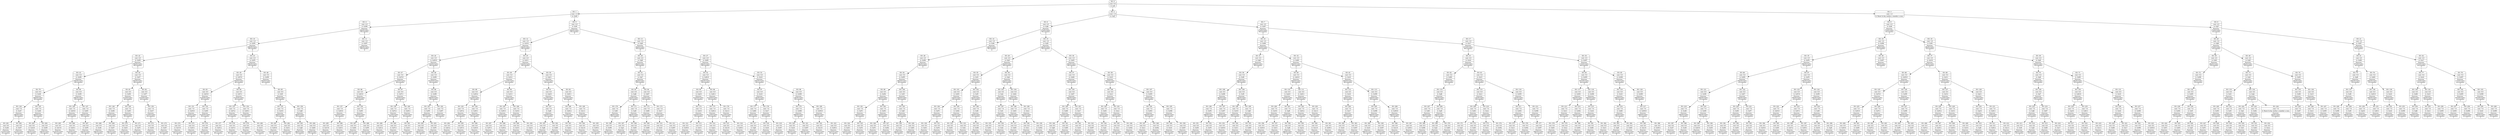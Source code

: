 digraph g {
node [shape = Mrecord];
nodo0[label="{EO: 0|cost: 0.0|A: null}"]
nodo1[label="{EO: 1|cost: 1.0|A: GoI8}"]
nodo4[label="{EO: 4|cost: 2.0|A: GoH8|Posicion:\nI8
Infectados:\n0
Escapados:\n2}"]
nodo10[label="{EO: 10|cost: 3.0|A: GoF8|Posicion:\nH8
Infectados:\n0
Escapados:\n2}"]
nodo22[label="{EO: 22|cost: 4.0|A: GoE8|Posicion:\nF8
Infectados:\n0
Escapados:\n2}"]
nodo43[label="{EO: 43|cost: 5.0|A: GoD8|Posicion:\nE8
Infectados:\n0
Escapados:\n2}"]
nodo79[label="{EO: 79|cost: 6.0|A: GoA8|Posicion:\nD8
Infectados:\n0
Escapados:\n2}"]
nodo144[label="{EO: 144|cost: 7.0|A: GoA7|Posicion:\nA8
Infectados:\n0
Escapados:\n2}"]
nodo261[label="{EO: 261|cost: 8.0|A: GoA6|Posicion:\nA7
Infectados:\n0
Escapados:\n2}"]

nodo144 -> nodo261;
nodo262[label="{EO: 262|cost: 8.0|A: GoD7|Posicion:\nA7
Infectados:\n0
Escapados:\n2}"]

nodo144 -> nodo262;

nodo79 -> nodo144;
nodo145[label="{EO: 145|cost: 7.0|A: GoA9|Posicion:\nA8
Infectados:\n0
Escapados:\n2}"]
nodo263[label="{EO: 263|cost: 8.0|A: GoA10|Posicion:\nA9
Infectados:\n0
Escapados:\n2}"]

nodo145 -> nodo263;
nodo264[label="{EO: 264|cost: 8.0|A: GoD9|Posicion:\nA9
Infectados:\n0
Escapados:\n2}"]

nodo145 -> nodo264;

nodo79 -> nodo145;

nodo43 -> nodo79;
nodo80[label="{EO: 80|cost: 6.0|A: GoD9|Posicion:\nD8
Infectados:\n0
Escapados:\n2}"]
nodo146[label="{EO: 146|cost: 7.0|A: GoD10|Posicion:\nD9
Infectados:\n0
Escapados:\n2}"]
nodo265[label="{EO: 265|cost: 8.0|A: GoC10|Posicion:\nD10
Infectados:\n0
Escapados:\n2}"]

nodo146 -> nodo265;
nodo266[label="{EO: 266|cost: 8.0|A: GoD11|Posicion:\nD10
Infectados:\n0
Escapados:\n2}"]

nodo146 -> nodo266;

nodo80 -> nodo146;
nodo147[label="{EO: 147|cost: 7.0|A: GoE9|Posicion:\nD9
Infectados:\n0
Escapados:\n2}"]
nodo267[label="{EO: 267|cost: 8.0|A: GoF9|Posicion:\nE9
Infectados:\n0
Escapados:\n2}"]

nodo147 -> nodo267;

nodo80 -> nodo147;

nodo43 -> nodo80;

nodo22 -> nodo43;
nodo44[label="{EO: 44|cost: 5.0|A: GoE7|Posicion:\nE8
Infectados:\n0
Escapados:\n2}"]
nodo81[label="{EO: 81|cost: 6.0|A: GoE6|Posicion:\nE7
Infectados:\n0
Escapados:\n2}"]
nodo148[label="{EO: 148|cost: 7.0|A: GoD6|Posicion:\nE6
Infectados:\n0
Escapados:\n2}"]
nodo268[label="{EO: 268|cost: 8.0|A: GoA6|Posicion:\nD6
Infectados:\n0
Escapados:\n2}"]

nodo148 -> nodo268;
nodo269[label="{EO: 269|cost: 8.0|A: GoD7|Posicion:\nD6
Infectados:\n0
Escapados:\n2}"]

nodo148 -> nodo269;

nodo81 -> nodo148;
nodo149[label="{EO: 149|cost: 7.0|A: GoE5|Posicion:\nE6
Infectados:\n0
Escapados:\n2}"]
nodo270[label="{EO: 270|cost: 8.0|A: GoE3|Posicion:\nE5
Infectados:\n0
Escapados:\n2}"]

nodo149 -> nodo270;
nodo271[label="{EO: 271|cost: 8.0|A: GoF5|Posicion:\nE5
Infectados:\n0
Escapados:\n2}"]

nodo149 -> nodo271;

nodo81 -> nodo149;

nodo44 -> nodo81;
nodo82[label="{EO: 82|cost: 6.0|A: GoF7|Posicion:\nE7
Infectados:\n0
Escapados:\n2}"]
nodo150[label="{EO: 150|cost: 7.0|A: GoG7|Posicion:\nF7
Infectados:\n0
Escapados:\n2}"]
nodo272[label="{EO: 272|cost: 8.0|A: GoG6|Posicion:\nG7
Infectados:\n0
Escapados:\n2}"]

nodo150 -> nodo272;
nodo273[label="{EO: 273|cost: 8.0|A: GoH7|Posicion:\nG7
Infectados:\n0
Escapados:\n2}"]

nodo150 -> nodo273;

nodo82 -> nodo150;

nodo44 -> nodo82;

nodo22 -> nodo44;

nodo10 -> nodo22;
nodo23[label="{EO: 23|cost: 4.0|A: GoF9|Posicion:\nF8
Infectados:\n0
Escapados:\n2}"]
nodo45[label="{EO: 45|cost: 5.0|A: GoF10|Posicion:\nF9
Infectados:\n0
Escapados:\n2}"]
nodo83[label="{EO: 83|cost: 6.0|A: GoE10|Posicion:\nF10
Infectados:\n0
Escapados:\n2}"]
nodo151[label="{EO: 151|cost: 7.0|A: GoD10|Posicion:\nE10
Infectados:\n0
Escapados:\n2}"]
nodo274[label="{EO: 274|cost: 8.0|A: GoC10|Posicion:\nD10
Infectados:\n0
Escapados:\n2}"]

nodo151 -> nodo274;
nodo275[label="{EO: 275|cost: 8.0|A: GoD11|Posicion:\nD10
Infectados:\n0
Escapados:\n2}"]

nodo151 -> nodo275;

nodo83 -> nodo151;
nodo152[label="{EO: 152|cost: 7.0|A: GoE9|Posicion:\nE10
Infectados:\n0
Escapados:\n2}"]
nodo276[label="{EO: 276|cost: 8.0|A: GoE8|Posicion:\nE9
Infectados:\n0
Escapados:\n2}"]

nodo152 -> nodo276;

nodo83 -> nodo152;

nodo45 -> nodo83;
nodo84[label="{EO: 84|cost: 6.0|A: GoF11|Posicion:\nF10
Infectados:\n0
Escapados:\n2}"]
nodo153[label="{EO: 153|cost: 7.0|A: GoF12|Posicion:\nF11
Infectados:\n0
Escapados:\n2}"]
nodo277[label="{EO: 277|cost: 8.0|A: GoE12|Posicion:\nF12
Infectados:\n0
Escapados:\n2}"]

nodo153 -> nodo277;
nodo278[label="{EO: 278|cost: 8.0|A: GoF13|Posicion:\nF12
Infectados:\n0
Escapados:\n2}"]

nodo153 -> nodo278;

nodo84 -> nodo153;
nodo154[label="{EO: 154|cost: 7.0|A: GoH11|Posicion:\nF11
Infectados:\n0
Escapados:\n2}"]
nodo279[label="{EO: 279|cost: 8.0|A: GoH10|Posicion:\nH11
Infectados:\n0
Escapados:\n2}"]

nodo154 -> nodo279;
nodo280[label="{EO: 280|cost: 8.0|A: GoI11|Posicion:\nH11
Infectados:\n0
Escapados:\n2}"]

nodo154 -> nodo280;

nodo84 -> nodo154;

nodo45 -> nodo84;

nodo23 -> nodo45;
nodo46[label="{EO: 46|cost: 5.0|A: GoH9|Posicion:\nF9
Infectados:\n0
Escapados:\n2}"]
nodo85[label="{EO: 85|cost: 6.0|A: GoI9|Posicion:\nH9
Infectados:\n0
Escapados:\n2}"]
nodo155[label="{EO: 155|cost: 7.0|A: GoI10|Posicion:\nI9
Infectados:\n0
Escapados:\n2}"]
nodo281[label="{EO: 281|cost: 8.0|A: GoH10|Posicion:\nI10
Infectados:\n0
Escapados:\n2}"]

nodo155 -> nodo281;
nodo282[label="{EO: 282|cost: 8.0|A: GoI11|Posicion:\nI10
Infectados:\n0
Escapados:\n2}"]

nodo155 -> nodo282;

nodo85 -> nodo155;
nodo156[label="{EO: 156|cost: 7.0|A: GoJ9|Posicion:\nI9
Infectados:\n0
Escapados:\n2}"]
nodo283[label="{EO: 283|cost: 8.0|A: GoJ8|Posicion:\nJ9
Infectados:\n0
Escapados:\n2}"]

nodo156 -> nodo283;
nodo284[label="{EO: 284|cost: 8.0|A: GoK9|Posicion:\nJ9
Infectados:\n0
Escapados:\n2}"]

nodo156 -> nodo284;

nodo85 -> nodo156;

nodo46 -> nodo85;

nodo23 -> nodo46;

nodo10 -> nodo23;

nodo4 -> nodo10;
nodo11[label="{EO: 11|cost: 3.0|A: GoH7|Posicion:\nH8
Infectados:\n0
Escapados:\n2}"]

nodo4 -> nodo11;

nodo1 -> nodo4;
nodo5[label="{EO: 5|cost: 2.0|A: GoI9|Posicion:\nI8
Infectados:\n0
Escapados:\n2}"]
nodo12[label="{EO: 12|cost: 3.0|A: GoI10|Posicion:\nI9
Infectados:\n0
Escapados:\n2}"]
nodo24[label="{EO: 24|cost: 4.0|A: GoH10|Posicion:\nI10
Infectados:\n0
Escapados:\n2}"]
nodo47[label="{EO: 47|cost: 5.0|A: GoF10|Posicion:\nH10
Infectados:\n0
Escapados:\n2}"]
nodo86[label="{EO: 86|cost: 6.0|A: GoE10|Posicion:\nF10
Infectados:\n0
Escapados:\n2}"]
nodo157[label="{EO: 157|cost: 7.0|A: GoD10|Posicion:\nE10
Infectados:\n0
Escapados:\n2}"]
nodo285[label="{EO: 285|cost: 8.0|A: GoC10|Posicion:\nD10
Infectados:\n0
Escapados:\n2}"]

nodo157 -> nodo285;
nodo286[label="{EO: 286|cost: 8.0|A: GoD11|Posicion:\nD10
Infectados:\n0
Escapados:\n2}"]

nodo157 -> nodo286;

nodo86 -> nodo157;
nodo158[label="{EO: 158|cost: 7.0|A: GoE9|Posicion:\nE10
Infectados:\n0
Escapados:\n2}"]
nodo287[label="{EO: 287|cost: 8.0|A: GoE8|Posicion:\nE9
Infectados:\n0
Escapados:\n2}"]

nodo158 -> nodo287;
nodo288[label="{EO: 288|cost: 8.0|A: GoF9|Posicion:\nE9
Infectados:\n0
Escapados:\n2}"]

nodo158 -> nodo288;

nodo86 -> nodo158;

nodo47 -> nodo86;
nodo87[label="{EO: 87|cost: 6.0|A: GoF11|Posicion:\nF10
Infectados:\n0
Escapados:\n2}"]
nodo159[label="{EO: 159|cost: 7.0|A: GoF12|Posicion:\nF11
Infectados:\n0
Escapados:\n2}"]
nodo289[label="{EO: 289|cost: 8.0|A: GoE12|Posicion:\nF12
Infectados:\n0
Escapados:\n2}"]

nodo159 -> nodo289;
nodo290[label="{EO: 290|cost: 8.0|A: GoF13|Posicion:\nF12
Infectados:\n0
Escapados:\n2}"]

nodo159 -> nodo290;

nodo87 -> nodo159;
nodo160[label="{EO: 160|cost: 7.0|A: GoH11|Posicion:\nF11
Infectados:\n0
Escapados:\n2}"]
nodo291[label="{EO: 291|cost: 8.0|A: GoI11|Posicion:\nH11
Infectados:\n0
Escapados:\n2}"]

nodo160 -> nodo291;

nodo87 -> nodo160;

nodo47 -> nodo87;

nodo24 -> nodo47;
nodo48[label="{EO: 48|cost: 5.0|A: GoH9|Posicion:\nH10
Infectados:\n0
Escapados:\n2}"]
nodo88[label="{EO: 88|cost: 6.0|A: GoH8|Posicion:\nH9
Infectados:\n0
Escapados:\n2}"]
nodo161[label="{EO: 161|cost: 7.0|A: GoF8|Posicion:\nH8
Infectados:\n0
Escapados:\n2}"]
nodo292[label="{EO: 292|cost: 8.0|A: GoE8|Posicion:\nF8
Infectados:\n0
Escapados:\n2}"]

nodo161 -> nodo292;
nodo293[label="{EO: 293|cost: 8.0|A: GoF9|Posicion:\nF8
Infectados:\n0
Escapados:\n2}"]

nodo161 -> nodo293;

nodo88 -> nodo161;
nodo162[label="{EO: 162|cost: 7.0|A: GoH7|Posicion:\nH8
Infectados:\n0
Escapados:\n2}"]

nodo88 -> nodo162;

nodo48 -> nodo88;

nodo24 -> nodo48;

nodo12 -> nodo24;
nodo25[label="{EO: 25|cost: 4.0|A: GoI11|Posicion:\nI10
Infectados:\n0
Escapados:\n2}"]
nodo49[label="{EO: 49|cost: 5.0|A: GoI12|Posicion:\nI11
Infectados:\n0
Escapados:\n2}"]
nodo89[label="{EO: 89|cost: 6.0|A: GoH12|Posicion:\nI12
Infectados:\n0
Escapados:\n2}"]
nodo163[label="{EO: 163|cost: 7.0|A: GoF12|Posicion:\nH12
Infectados:\n0
Escapados:\n2}"]
nodo294[label="{EO: 294|cost: 8.0|A: GoE12|Posicion:\nF12
Infectados:\n0
Escapados:\n2}"]

nodo163 -> nodo294;
nodo295[label="{EO: 295|cost: 8.0|A: GoF13|Posicion:\nF12
Infectados:\n0
Escapados:\n2}"]

nodo163 -> nodo295;

nodo89 -> nodo163;
nodo164[label="{EO: 164|cost: 7.0|A: GoH11|Posicion:\nH12
Infectados:\n0
Escapados:\n2}"]
nodo296[label="{EO: 296|cost: 8.0|A: GoH10|Posicion:\nH11
Infectados:\n0
Escapados:\n2}"]

nodo164 -> nodo296;

nodo89 -> nodo164;

nodo49 -> nodo89;
nodo90[label="{EO: 90|cost: 6.0|A: GoI13|Posicion:\nI12
Infectados:\n0
Escapados:\n2}"]
nodo165[label="{EO: 165|cost: 7.0|A: GoH13|Posicion:\nI13
Infectados:\n0
Escapados:\n2}"]
nodo297[label="{EO: 297|cost: 8.0|A: GoF13|Posicion:\nH13
Infectados:\n0
Escapados:\n2}"]

nodo165 -> nodo297;
nodo298[label="{EO: 298|cost: 8.0|A: GoH12|Posicion:\nH13
Infectados:\n0
Escapados:\n2}"]

nodo165 -> nodo298;

nodo90 -> nodo165;
nodo166[label="{EO: 166|cost: 7.0|A: GoI14|Posicion:\nI13
Infectados:\n0
Escapados:\n2}"]
nodo299[label="{EO: 299|cost: 8.0|A: GoI15|Posicion:\nI14
Infectados:\n0
Escapados:\n2}"]

nodo166 -> nodo299;
nodo300[label="{EO: 300|cost: 8.0|A: GoJ14|Posicion:\nI14
Infectados:\n0
Escapados:\n2}"]

nodo166 -> nodo300;

nodo90 -> nodo166;

nodo49 -> nodo90;

nodo25 -> nodo49;
nodo50[label="{EO: 50|cost: 5.0|A: GoJ11|Posicion:\nI11
Infectados:\n0
Escapados:\n2}"]
nodo91[label="{EO: 91|cost: 6.0|A: GoJ10|Posicion:\nJ11
Infectados:\n0
Escapados:\n2}"]
nodo167[label="{EO: 167|cost: 7.0|A: GoJ9|Posicion:\nJ10
Infectados:\n0
Escapados:\n2}"]
nodo301[label="{EO: 301|cost: 8.0|A: GoJ8|Posicion:\nJ9
Infectados:\n0
Escapados:\n2}"]

nodo167 -> nodo301;
nodo302[label="{EO: 302|cost: 8.0|A: GoK9|Posicion:\nJ9
Infectados:\n0
Escapados:\n2}"]

nodo167 -> nodo302;

nodo91 -> nodo167;

nodo50 -> nodo91;
nodo92[label="{EO: 92|cost: 6.0|A: GoK11|Posicion:\nJ11
Infectados:\n0
Escapados:\n2}"]
nodo168[label="{EO: 168|cost: 7.0|A: GoK12|Posicion:\nK11
Infectados:\n0
Escapados:\n2}"]
nodo303[label="{EO: 303|cost: 8.0|A: GoJ12|Posicion:\nK12
Infectados:\n0
Escapados:\n2}"]

nodo168 -> nodo303;

nodo92 -> nodo168;
nodo169[label="{EO: 169|cost: 7.0|A: GoL11|Posicion:\nK11
Infectados:\n0
Escapados:\n2}"]
nodo304[label="{EO: 304|cost: 8.0|A: GoL10|Posicion:\nL11
Infectados:\n0
Escapados:\n2}"]

nodo169 -> nodo304;
nodo305[label="{EO: 305|cost: 8.0|A: GoM11|Posicion:\nL11
Infectados:\n0
Escapados:\n2}"]

nodo169 -> nodo305;

nodo92 -> nodo169;

nodo50 -> nodo92;

nodo25 -> nodo50;

nodo12 -> nodo25;

nodo5 -> nodo12;
nodo13[label="{EO: 13|cost: 3.0|A: GoJ9|Posicion:\nI9
Infectados:\n0
Escapados:\n2}"]
nodo26[label="{EO: 26|cost: 4.0|A: GoJ8|Posicion:\nJ9
Infectados:\n0
Escapados:\n2}"]
nodo51[label="{EO: 51|cost: 5.0|A: GoJ7|Posicion:\nJ8
Infectados:\n0
Escapados:\n2}"]
nodo93[label="{EO: 93|cost: 6.0|A: GoJ6|Posicion:\nJ7
Infectados:\n0
Escapados:\n2}"]
nodo170[label="{EO: 170|cost: 7.0|A: GoI6|Posicion:\nJ6
Infectados:\n0
Escapados:\n2}"]
nodo306[label="{EO: 306|cost: 8.0|A: GoH6|Posicion:\nI6
Infectados:\n0
Escapados:\n2}"]

nodo170 -> nodo306;

nodo93 -> nodo170;
nodo171[label="{EO: 171|cost: 7.0|A: GoJ5|Posicion:\nJ6
Infectados:\n0
Escapados:\n2}"]
nodo307[label="{EO: 307|cost: 8.0|A: GoJ3|Posicion:\nJ5
Infectados:\n0
Escapados:\n2}"]

nodo171 -> nodo307;
nodo308[label="{EO: 308|cost: 8.0|A: GoK5|Posicion:\nJ5
Infectados:\n0
Escapados:\n2}"]

nodo171 -> nodo308;

nodo93 -> nodo171;

nodo51 -> nodo93;
nodo94[label="{EO: 94|cost: 6.0|A: GoK7|Posicion:\nJ7
Infectados:\n0
Escapados:\n2}"]
nodo172[label="{EO: 172|cost: 7.0|A: GoK8|Posicion:\nK7
Infectados:\n0
Escapados:\n2}"]
nodo309[label="{EO: 309|cost: 8.0|A: GoK9|Posicion:\nK8
Infectados:\n0
Escapados:\n2}"]

nodo172 -> nodo309;

nodo94 -> nodo172;
nodo173[label="{EO: 173|cost: 7.0|A: GoL7|Posicion:\nK7
Infectados:\n0
Escapados:\n2}"]
nodo310[label="{EO: 310|cost: 8.0|A: GoL6|Posicion:\nL7
Infectados:\n0
Escapados:\n2}"]

nodo173 -> nodo310;
nodo311[label="{EO: 311|cost: 8.0|A: GoM7|Posicion:\nL7
Infectados:\n0
Escapados:\n2}"]

nodo173 -> nodo311;

nodo94 -> nodo173;

nodo51 -> nodo94;

nodo26 -> nodo51;

nodo13 -> nodo26;
nodo27[label="{EO: 27|cost: 4.0|A: GoK9|Posicion:\nJ9
Infectados:\n0
Escapados:\n2}"]
nodo52[label="{EO: 52|cost: 5.0|A: GoK10|Posicion:\nK9
Infectados:\n0
Escapados:\n2}"]
nodo95[label="{EO: 95|cost: 6.0|A: GoJ10|Posicion:\nK10
Infectados:\n0
Escapados:\n2}"]
nodo174[label="{EO: 174|cost: 7.0|A: GoI10|Posicion:\nJ10
Infectados:\n0
Escapados:\n2}"]
nodo312[label="{EO: 312|cost: 8.0|A: GoH10|Posicion:\nI10
Infectados:\n0
Escapados:\n2}"]

nodo174 -> nodo312;
nodo313[label="{EO: 313|cost: 8.0|A: GoI11|Posicion:\nI10
Infectados:\n0
Escapados:\n2}"]

nodo174 -> nodo313;

nodo95 -> nodo174;

nodo52 -> nodo95;
nodo96[label="{EO: 96|cost: 6.0|A: GoK11|Posicion:\nK10
Infectados:\n0
Escapados:\n2}"]
nodo175[label="{EO: 175|cost: 7.0|A: GoK12|Posicion:\nK11
Infectados:\n0
Escapados:\n2}"]
nodo314[label="{EO: 314|cost: 8.0|A: GoJ12|Posicion:\nK12
Infectados:\n0
Escapados:\n2}"]

nodo175 -> nodo314;

nodo96 -> nodo175;
nodo176[label="{EO: 176|cost: 7.0|A: GoL11|Posicion:\nK11
Infectados:\n0
Escapados:\n2}"]
nodo315[label="{EO: 315|cost: 8.0|A: GoL10|Posicion:\nL11
Infectados:\n0
Escapados:\n2}"]

nodo176 -> nodo315;
nodo316[label="{EO: 316|cost: 8.0|A: GoM11|Posicion:\nL11
Infectados:\n0
Escapados:\n2}"]

nodo176 -> nodo316;

nodo96 -> nodo176;

nodo52 -> nodo96;

nodo27 -> nodo52;
nodo53[label="{EO: 53|cost: 5.0|A: GoL9|Posicion:\nK9
Infectados:\n0
Escapados:\n2}"]
nodo97[label="{EO: 97|cost: 6.0|A: GoL8|Posicion:\nL9
Infectados:\n0
Escapados:\n2}"]
nodo177[label="{EO: 177|cost: 7.0|A: GoK8|Posicion:\nL8
Infectados:\n0
Escapados:\n2}"]
nodo317[label="{EO: 317|cost: 8.0|A: GoJ8|Posicion:\nK8
Infectados:\n0
Escapados:\n2}"]

nodo177 -> nodo317;

nodo97 -> nodo177;
nodo178[label="{EO: 178|cost: 7.0|A: GoL7|Posicion:\nL8
Infectados:\n0
Escapados:\n2}"]
nodo318[label="{EO: 318|cost: 8.0|A: GoL6|Posicion:\nL7
Infectados:\n0
Escapados:\n2}"]

nodo178 -> nodo318;
nodo319[label="{EO: 319|cost: 8.0|A: GoM7|Posicion:\nL7
Infectados:\n0
Escapados:\n2}"]

nodo178 -> nodo319;

nodo97 -> nodo178;

nodo53 -> nodo97;
nodo98[label="{EO: 98|cost: 6.0|A: GoM9|Posicion:\nL9
Infectados:\n0
Escapados:\n2}"]
nodo179[label="{EO: 179|cost: 7.0|A: GoM8|Posicion:\nM9
Infectados:\n0
Escapados:\n2}"]
nodo320[label="{EO: 320|cost: 8.0|A: GoL8|Posicion:\nM8
Infectados:\n0
Escapados:\n2}"]

nodo179 -> nodo320;
nodo321[label="{EO: 321|cost: 8.0|A: GoM7|Posicion:\nM8
Infectados:\n0
Escapados:\n2}"]

nodo179 -> nodo321;

nodo98 -> nodo179;
nodo180[label="{EO: 180|cost: 7.0|A: GoM10|Posicion:\nM9
Infectados:\n0
Escapados:\n2}"]
nodo322[label="{EO: 322|cost: 8.0|A: GoL10|Posicion:\nM10
Infectados:\n0
Escapados:\n2}"]

nodo180 -> nodo322;
nodo323[label="{EO: 323|cost: 8.0|A: GoM11|Posicion:\nM10
Infectados:\n0
Escapados:\n2}"]

nodo180 -> nodo323;

nodo98 -> nodo180;

nodo53 -> nodo98;

nodo27 -> nodo53;

nodo13 -> nodo27;

nodo5 -> nodo13;

nodo1 -> nodo5;

nodo0 -> nodo1;
nodo2[label="{EO: 2|cost: 1.0|A: GoJ7}"]
nodo6[label="{EO: 6|cost: 2.0|A: GoJ6|Posicion:\nJ7
Infectados:\n0
Escapados:\n2}"]
nodo14[label="{EO: 14|cost: 3.0|A: GoI6|Posicion:\nJ6
Infectados:\n0
Escapados:\n2}"]
nodo28[label="{EO: 28|cost: 4.0|A: GoH6|Posicion:\nI6
Infectados:\n0
Escapados:\n2}"]
nodo54[label="{EO: 54|cost: 5.0|A: GoH5|Posicion:\nH6
Infectados:\n0
Escapados:\n2}"]
nodo99[label="{EO: 99|cost: 6.0|A: GoH4|Posicion:\nH5
Infectados:\n0
Escapados:\n2}"]
nodo181[label="{EO: 181|cost: 7.0|A: GoF3|Posicion:\nH4
Infectados:\n0
Escapados:\n2}"]
nodo324[label="{EO: 324|cost: 8.0|A: GoE3|Posicion:\nF3
Infectados:\n0
Escapados:\n2}"]

nodo181 -> nodo324;
nodo325[label="{EO: 325|cost: 8.0|A: GoF4|Posicion:\nF3
Infectados:\n0
Escapados:\n2}"]

nodo181 -> nodo325;

nodo99 -> nodo181;
nodo182[label="{EO: 182|cost: 7.0|A: GoH3|Posicion:\nH4
Infectados:\n0
Escapados:\n2}"]
nodo326[label="{EO: 326|cost: 8.0|A: GoF3|Posicion:\nH3
Infectados:\n0
Escapados:\n2}"]

nodo182 -> nodo326;
nodo327[label="{EO: 327|cost: 8.0|A: GoH2|Posicion:\nH3
Infectados:\n0
Escapados:\n2}"]

nodo182 -> nodo327;

nodo99 -> nodo182;

nodo54 -> nodo99;
nodo100[label="{EO: 100|cost: 6.0|A: GoI5|Posicion:\nH5
Infectados:\n0
Escapados:\n2}"]
nodo183[label="{EO: 183|cost: 7.0|A: GoJ5|Posicion:\nI5
Infectados:\n0
Escapados:\n2}"]
nodo328[label="{EO: 328|cost: 8.0|A: GoJ3|Posicion:\nJ5
Infectados:\n0
Escapados:\n2}"]

nodo183 -> nodo328;
nodo329[label="{EO: 329|cost: 8.0|A: GoK5|Posicion:\nJ5
Infectados:\n0
Escapados:\n2}"]

nodo183 -> nodo329;

nodo100 -> nodo183;

nodo54 -> nodo100;

nodo28 -> nodo54;

nodo14 -> nodo28;

nodo6 -> nodo14;
nodo15[label="{EO: 15|cost: 3.0|A: GoJ5|Posicion:\nJ6
Infectados:\n0
Escapados:\n2}"]
nodo29[label="{EO: 29|cost: 4.0|A: GoJ3|Posicion:\nJ5
Infectados:\n0
Escapados:\n2}"]
nodo55[label="{EO: 55|cost: 5.0|A: GoI3|Posicion:\nJ3
Infectados:\n0
Escapados:\n2}"]
nodo101[label="{EO: 101|cost: 6.0|A: GoH3|Posicion:\nI3
Infectados:\n0
Escapados:\n2}"]
nodo184[label="{EO: 184|cost: 7.0|A: GoF3|Posicion:\nH3
Infectados:\n0
Escapados:\n2}"]
nodo330[label="{EO: 330|cost: 8.0|A: GoE3|Posicion:\nF3
Infectados:\n0
Escapados:\n2}"]

nodo184 -> nodo330;
nodo331[label="{EO: 331|cost: 8.0|A: GoF4|Posicion:\nF3
Infectados:\n0
Escapados:\n2}"]

nodo184 -> nodo331;

nodo101 -> nodo184;
nodo185[label="{EO: 185|cost: 7.0|A: GoH2|Posicion:\nH3
Infectados:\n0
Escapados:\n2}"]
nodo332[label="{EO: 332|cost: 8.0|A: GoH1|Posicion:\nH2
Infectados:\n0
Escapados:\n2}"]

nodo185 -> nodo332;
nodo333[label="{EO: 333|cost: 8.0|A: GoI2|Posicion:\nH2
Infectados:\n0
Escapados:\n2}"]

nodo185 -> nodo333;

nodo101 -> nodo185;

nodo55 -> nodo101;
nodo102[label="{EO: 102|cost: 6.0|A: GoI5|Posicion:\nI3
Infectados:\n0
Escapados:\n2}"]
nodo186[label="{EO: 186|cost: 7.0|A: GoI6|Posicion:\nI5
Infectados:\n0
Escapados:\n2}"]
nodo334[label="{EO: 334|cost: 8.0|A: GoH6|Posicion:\nI6
Infectados:\n0
Escapados:\n2}"]

nodo186 -> nodo334;

nodo102 -> nodo186;

nodo55 -> nodo102;

nodo29 -> nodo55;
nodo56[label="{EO: 56|cost: 5.0|A: GoJ2|Posicion:\nJ3
Infectados:\n0
Escapados:\n2}"]
nodo103[label="{EO: 103|cost: 6.0|A: GoJ1|Posicion:\nJ2
Infectados:\n0
Escapados:\n2}"]
nodo187[label="{EO: 187|cost: 7.0|A: GoI1|Posicion:\nJ1
Infectados:\n0
Escapados:\n2}"]
nodo335[label="{EO: 335|cost: 8.0|A: GoH1|Posicion:\nI1
Infectados:\n0
Escapados:\n2}"]

nodo187 -> nodo335;
nodo336[label="{EO: 336|cost: 8.0|A: GoI2|Posicion:\nI1
Infectados:\n0
Escapados:\n2}"]

nodo187 -> nodo336;

nodo103 -> nodo187;

nodo56 -> nodo103;
nodo104[label="{EO: 104|cost: 6.0|A: GoK2|Posicion:\nJ2
Infectados:\n0
Escapados:\n2}"]
nodo188[label="{EO: 188|cost: 7.0|A: GoK3|Posicion:\nK2
Infectados:\n0
Escapados:\n2}"]
nodo337[label="{EO: 337|cost: 8.0|A: GoK5|Posicion:\nK3
Infectados:\n0
Escapados:\n2}"]

nodo188 -> nodo337;

nodo104 -> nodo188;
nodo189[label="{EO: 189|cost: 7.0|A: GoL2|Posicion:\nK2
Infectados:\n0
Escapados:\n2}"]
nodo338[label="{EO: 338|cost: 8.0|A: GoL1|Posicion:\nL2
Infectados:\n0
Escapados:\n2}"]

nodo189 -> nodo338;
nodo339[label="{EO: 339|cost: 8.0|A: GoM2|Posicion:\nL2
Infectados:\n0
Escapados:\n2}"]

nodo189 -> nodo339;

nodo104 -> nodo189;

nodo56 -> nodo104;

nodo29 -> nodo56;

nodo15 -> nodo29;
nodo30[label="{EO: 30|cost: 4.0|A: GoK5|Posicion:\nJ5
Infectados:\n0
Escapados:\n2}"]
nodo57[label="{EO: 57|cost: 5.0|A: GoK6|Posicion:\nK5
Infectados:\n0
Escapados:\n2}"]
nodo105[label="{EO: 105|cost: 6.0|A: GoK7|Posicion:\nK6
Infectados:\n0
Escapados:\n2}"]
nodo190[label="{EO: 190|cost: 7.0|A: GoK8|Posicion:\nK7
Infectados:\n0
Escapados:\n2}"]
nodo340[label="{EO: 340|cost: 8.0|A: GoJ8|Posicion:\nK8
Infectados:\n0
Escapados:\n2}"]

nodo190 -> nodo340;
nodo341[label="{EO: 341|cost: 8.0|A: GoK9|Posicion:\nK8
Infectados:\n0
Escapados:\n2}"]

nodo190 -> nodo341;

nodo105 -> nodo190;
nodo191[label="{EO: 191|cost: 7.0|A: GoL7|Posicion:\nK7
Infectados:\n0
Escapados:\n2}"]
nodo342[label="{EO: 342|cost: 8.0|A: GoL6|Posicion:\nL7
Infectados:\n0
Escapados:\n2}"]

nodo191 -> nodo342;
nodo343[label="{EO: 343|cost: 8.0|A: GoM7|Posicion:\nL7
Infectados:\n0
Escapados:\n2}"]

nodo191 -> nodo343;

nodo105 -> nodo191;

nodo57 -> nodo105;

nodo30 -> nodo57;
nodo58[label="{EO: 58|cost: 5.0|A: GoL5|Posicion:\nK5
Infectados:\n0
Escapados:\n2}"]
nodo106[label="{EO: 106|cost: 6.0|A: GoL3|Posicion:\nL5
Infectados:\n0
Escapados:\n2}"]
nodo192[label="{EO: 192|cost: 7.0|A: GoK3|Posicion:\nL3
Infectados:\n0
Escapados:\n2}"]
nodo344[label="{EO: 344|cost: 8.0|A: GoJ3|Posicion:\nK3
Infectados:\n0
Escapados:\n2}"]

nodo192 -> nodo344;

nodo106 -> nodo192;
nodo193[label="{EO: 193|cost: 7.0|A: GoL2|Posicion:\nL3
Infectados:\n0
Escapados:\n2}"]
nodo345[label="{EO: 345|cost: 8.0|A: GoL1|Posicion:\nL2
Infectados:\n0
Escapados:\n2}"]

nodo193 -> nodo345;
nodo346[label="{EO: 346|cost: 8.0|A: GoM2|Posicion:\nL2
Infectados:\n0
Escapados:\n2}"]

nodo193 -> nodo346;

nodo106 -> nodo193;

nodo58 -> nodo106;
nodo107[label="{EO: 107|cost: 6.0|A: GoM5|Posicion:\nL5
Infectados:\n0
Escapados:\n2}"]
nodo194[label="{EO: 194|cost: 7.0|A: GoM3|Posicion:\nM5
Infectados:\n0
Escapados:\n2}"]
nodo347[label="{EO: 347|cost: 8.0|A: GoL3|Posicion:\nM3
Infectados:\n0
Escapados:\n2}"]

nodo194 -> nodo347;
nodo348[label="{EO: 348|cost: 8.0|A: GoM2|Posicion:\nM3
Infectados:\n0
Escapados:\n2}"]

nodo194 -> nodo348;

nodo107 -> nodo194;
nodo195[label="{EO: 195|cost: 7.0|A: GoM6|Posicion:\nM5
Infectados:\n0
Escapados:\n2}"]
nodo349[label="{EO: 349|cost: 8.0|A: GoL6|Posicion:\nM6
Infectados:\n0
Escapados:\n2}"]

nodo195 -> nodo349;
nodo350[label="{EO: 350|cost: 8.0|A: GoM7|Posicion:\nM6
Infectados:\n0
Escapados:\n2}"]

nodo195 -> nodo350;

nodo107 -> nodo195;

nodo58 -> nodo107;

nodo30 -> nodo58;

nodo15 -> nodo30;

nodo6 -> nodo15;

nodo2 -> nodo6;
nodo7[label="{EO: 7|cost: 2.0|A: GoK7|Posicion:\nJ7
Infectados:\n0
Escapados:\n2}"]
nodo16[label="{EO: 16|cost: 3.0|A: GoK8|Posicion:\nK7
Infectados:\n0
Escapados:\n2}"]
nodo31[label="{EO: 31|cost: 4.0|A: GoJ8|Posicion:\nK8
Infectados:\n0
Escapados:\n2}"]
nodo59[label="{EO: 59|cost: 5.0|A: GoI8|Posicion:\nJ8
Infectados:\n0
Escapados:\n2}"]
nodo108[label="{EO: 108|cost: 6.0|A: GoH8|Posicion:\nI8
Infectados:\n0
Escapados:\n2}"]
nodo196[label="{EO: 196|cost: 7.0|A: GoF8|Posicion:\nH8
Infectados:\n0
Escapados:\n2}"]
nodo351[label="{EO: 351|cost: 8.0|A: GoE8|Posicion:\nF8
Infectados:\n0
Escapados:\n2}"]

nodo196 -> nodo351;
nodo352[label="{EO: 352|cost: 8.0|A: GoF9|Posicion:\nF8
Infectados:\n0
Escapados:\n2}"]

nodo196 -> nodo352;

nodo108 -> nodo196;
nodo197[label="{EO: 197|cost: 7.0|A: GoH7|Posicion:\nH8
Infectados:\n0
Escapados:\n2}"]

nodo108 -> nodo197;

nodo59 -> nodo108;
nodo109[label="{EO: 109|cost: 6.0|A: GoI9|Posicion:\nI8
Infectados:\n0
Escapados:\n2}"]
nodo198[label="{EO: 198|cost: 7.0|A: GoI10|Posicion:\nI9
Infectados:\n0
Escapados:\n2}"]
nodo353[label="{EO: 353|cost: 8.0|A: GoH10|Posicion:\nI10
Infectados:\n0
Escapados:\n2}"]

nodo198 -> nodo353;
nodo354[label="{EO: 354|cost: 8.0|A: GoI11|Posicion:\nI10
Infectados:\n0
Escapados:\n2}"]

nodo198 -> nodo354;

nodo109 -> nodo198;
nodo199[label="{EO: 199|cost: 7.0|A: GoJ9|Posicion:\nI9
Infectados:\n0
Escapados:\n2}"]
nodo355[label="{EO: 355|cost: 8.0|A: GoK9|Posicion:\nJ9
Infectados:\n0
Escapados:\n2}"]

nodo199 -> nodo355;

nodo109 -> nodo199;

nodo59 -> nodo109;

nodo31 -> nodo59;

nodo16 -> nodo31;
nodo32[label="{EO: 32|cost: 4.0|A: GoK9|Posicion:\nK8
Infectados:\n0
Escapados:\n2}"]
nodo60[label="{EO: 60|cost: 5.0|A: GoK10|Posicion:\nK9
Infectados:\n0
Escapados:\n2}"]
nodo110[label="{EO: 110|cost: 6.0|A: GoJ10|Posicion:\nK10
Infectados:\n0
Escapados:\n2}"]
nodo200[label="{EO: 200|cost: 7.0|A: GoI10|Posicion:\nJ10
Infectados:\n0
Escapados:\n2}"]
nodo356[label="{EO: 356|cost: 8.0|A: GoH10|Posicion:\nI10
Infectados:\n0
Escapados:\n2}"]

nodo200 -> nodo356;
nodo357[label="{EO: 357|cost: 8.0|A: GoI11|Posicion:\nI10
Infectados:\n0
Escapados:\n2}"]

nodo200 -> nodo357;

nodo110 -> nodo200;
nodo201[label="{EO: 201|cost: 7.0|A: GoJ9|Posicion:\nJ10
Infectados:\n0
Escapados:\n2}"]
nodo358[label="{EO: 358|cost: 8.0|A: GoJ8|Posicion:\nJ9
Infectados:\n0
Escapados:\n2}"]

nodo201 -> nodo358;

nodo110 -> nodo201;

nodo60 -> nodo110;
nodo111[label="{EO: 111|cost: 6.0|A: GoK11|Posicion:\nK10
Infectados:\n0
Escapados:\n2}"]
nodo202[label="{EO: 202|cost: 7.0|A: GoK12|Posicion:\nK11
Infectados:\n0
Escapados:\n2}"]
nodo359[label="{EO: 359|cost: 8.0|A: GoJ12|Posicion:\nK12
Infectados:\n0
Escapados:\n2}"]

nodo202 -> nodo359;

nodo111 -> nodo202;
nodo203[label="{EO: 203|cost: 7.0|A: GoL11|Posicion:\nK11
Infectados:\n0
Escapados:\n2}"]
nodo360[label="{EO: 360|cost: 8.0|A: GoL10|Posicion:\nL11
Infectados:\n0
Escapados:\n2}"]

nodo203 -> nodo360;
nodo361[label="{EO: 361|cost: 8.0|A: GoM11|Posicion:\nL11
Infectados:\n0
Escapados:\n2}"]

nodo203 -> nodo361;

nodo111 -> nodo203;

nodo60 -> nodo111;

nodo32 -> nodo60;
nodo61[label="{EO: 61|cost: 5.0|A: GoL9|Posicion:\nK9
Infectados:\n0
Escapados:\n2}"]
nodo112[label="{EO: 112|cost: 6.0|A: GoL8|Posicion:\nL9
Infectados:\n0
Escapados:\n2}"]
nodo204[label="{EO: 204|cost: 7.0|A: GoL7|Posicion:\nL8
Infectados:\n0
Escapados:\n2}"]
nodo362[label="{EO: 362|cost: 8.0|A: GoL6|Posicion:\nL7
Infectados:\n0
Escapados:\n2}"]

nodo204 -> nodo362;
nodo363[label="{EO: 363|cost: 8.0|A: GoM7|Posicion:\nL7
Infectados:\n0
Escapados:\n2}"]

nodo204 -> nodo363;

nodo112 -> nodo204;

nodo61 -> nodo112;
nodo113[label="{EO: 113|cost: 6.0|A: GoM9|Posicion:\nL9
Infectados:\n0
Escapados:\n2}"]
nodo205[label="{EO: 205|cost: 7.0|A: GoM8|Posicion:\nM9
Infectados:\n0
Escapados:\n2}"]
nodo364[label="{EO: 364|cost: 8.0|A: GoL8|Posicion:\nM8
Infectados:\n0
Escapados:\n2}"]

nodo205 -> nodo364;
nodo365[label="{EO: 365|cost: 8.0|A: GoM7|Posicion:\nM8
Infectados:\n0
Escapados:\n2}"]

nodo205 -> nodo365;

nodo113 -> nodo205;
nodo206[label="{EO: 206|cost: 7.0|A: GoM10|Posicion:\nM9
Infectados:\n0
Escapados:\n2}"]
nodo366[label="{EO: 366|cost: 8.0|A: GoL10|Posicion:\nM10
Infectados:\n0
Escapados:\n2}"]

nodo206 -> nodo366;
nodo367[label="{EO: 367|cost: 8.0|A: GoM11|Posicion:\nM10
Infectados:\n0
Escapados:\n2}"]

nodo206 -> nodo367;

nodo113 -> nodo206;

nodo61 -> nodo113;

nodo32 -> nodo61;

nodo16 -> nodo32;

nodo7 -> nodo16;
nodo17[label="{EO: 17|cost: 3.0|A: GoL7|Posicion:\nK7
Infectados:\n0
Escapados:\n2}"]
nodo33[label="{EO: 33|cost: 4.0|A: GoL6|Posicion:\nL7
Infectados:\n0
Escapados:\n2}"]
nodo62[label="{EO: 62|cost: 5.0|A: GoK6|Posicion:\nL6
Infectados:\n0
Escapados:\n2}"]
nodo114[label="{EO: 114|cost: 6.0|A: GoJ6|Posicion:\nK6
Infectados:\n0
Escapados:\n2}"]
nodo207[label="{EO: 207|cost: 7.0|A: GoI6|Posicion:\nJ6
Infectados:\n0
Escapados:\n2}"]
nodo368[label="{EO: 368|cost: 8.0|A: GoH6|Posicion:\nI6
Infectados:\n0
Escapados:\n2}"]

nodo207 -> nodo368;

nodo114 -> nodo207;
nodo208[label="{EO: 208|cost: 7.0|A: GoJ5|Posicion:\nJ6
Infectados:\n0
Escapados:\n2}"]
nodo369[label="{EO: 369|cost: 8.0|A: GoJ3|Posicion:\nJ5
Infectados:\n0
Escapados:\n2}"]

nodo208 -> nodo369;
nodo370[label="{EO: 370|cost: 8.0|A: GoK5|Posicion:\nJ5
Infectados:\n0
Escapados:\n2}"]

nodo208 -> nodo370;

nodo114 -> nodo208;

nodo62 -> nodo114;

nodo33 -> nodo62;
nodo63[label="{EO: 63|cost: 5.0|A: GoL5|Posicion:\nL6
Infectados:\n0
Escapados:\n2}"]
nodo115[label="{EO: 115|cost: 6.0|A: GoL3|Posicion:\nL5
Infectados:\n0
Escapados:\n2}"]
nodo209[label="{EO: 209|cost: 7.0|A: GoK3|Posicion:\nL3
Infectados:\n0
Escapados:\n2}"]
nodo371[label="{EO: 371|cost: 8.0|A: GoJ3|Posicion:\nK3
Infectados:\n0
Escapados:\n2}"]

nodo209 -> nodo371;
nodo372[label="{EO: 372|cost: 8.0|A: GoK5|Posicion:\nK3
Infectados:\n0
Escapados:\n2}"]

nodo209 -> nodo372;

nodo115 -> nodo209;
nodo210[label="{EO: 210|cost: 7.0|A: GoL2|Posicion:\nL3
Infectados:\n0
Escapados:\n2}"]
nodo373[label="{EO: 373|cost: 8.0|A: GoL1|Posicion:\nL2
Infectados:\n0
Escapados:\n2}"]

nodo210 -> nodo373;
nodo374[label="{EO: 374|cost: 8.0|A: GoM2|Posicion:\nL2
Infectados:\n0
Escapados:\n2}"]

nodo210 -> nodo374;

nodo115 -> nodo210;

nodo63 -> nodo115;
nodo116[label="{EO: 116|cost: 6.0|A: GoM5|Posicion:\nL5
Infectados:\n0
Escapados:\n2}"]
nodo211[label="{EO: 211|cost: 7.0|A: GoM3|Posicion:\nM5
Infectados:\n0
Escapados:\n2}"]
nodo375[label="{EO: 375|cost: 8.0|A: GoL3|Posicion:\nM3
Infectados:\n0
Escapados:\n2}"]

nodo211 -> nodo375;
nodo376[label="{EO: 376|cost: 8.0|A: GoM2|Posicion:\nM3
Infectados:\n0
Escapados:\n2}"]

nodo211 -> nodo376;

nodo116 -> nodo211;
nodo212[label="{EO: 212|cost: 7.0|A: GoM6|Posicion:\nM5
Infectados:\n0
Escapados:\n2}"]
nodo377[label="{EO: 377|cost: 8.0|A: GoM7|Posicion:\nM6
Infectados:\n0
Escapados:\n2}"]

nodo212 -> nodo377;

nodo116 -> nodo212;

nodo63 -> nodo116;

nodo33 -> nodo63;

nodo17 -> nodo33;
nodo34[label="{EO: 34|cost: 4.0|A: GoM7|Posicion:\nL7
Infectados:\n0
Escapados:\n2}"]
nodo64[label="{EO: 64|cost: 5.0|A: GoM5|Posicion:\nM7
Infectados:\n0
Escapados:\n2}"]
nodo117[label="{EO: 117|cost: 6.0|A: GoM3|Posicion:\nM5
Infectados:\n0
Escapados:\n2}"]
nodo213[label="{EO: 213|cost: 7.0|A: GoL3|Posicion:\nM3
Infectados:\n0
Escapados:\n2}"]
nodo378[label="{EO: 378|cost: 8.0|A: GoK3|Posicion:\nL3
Infectados:\n0
Escapados:\n2}"]

nodo213 -> nodo378;
nodo379[label="{EO: 379|cost: 8.0|A: GoL2|Posicion:\nL3
Infectados:\n0
Escapados:\n2}"]

nodo213 -> nodo379;

nodo117 -> nodo213;
nodo214[label="{EO: 214|cost: 7.0|A: GoM2|Posicion:\nM3
Infectados:\n0
Escapados:\n2}"]
nodo380[label="{EO: 380|cost: 8.0|A: GoM1|Posicion:\nM2
Infectados:\n0
Escapados:\n2}"]

nodo214 -> nodo380;

nodo117 -> nodo214;

nodo64 -> nodo117;
nodo118[label="{EO: 118|cost: 6.0|A: GoM6|Posicion:\nM5
Infectados:\n0
Escapados:\n2}"]
nodo215[label="{EO: 215|cost: 7.0|A: GoL6|Posicion:\nM6
Infectados:\n0
Escapados:\n2}"]
nodo381[label="{EO: 381|cost: 8.0|A: GoK6|Posicion:\nL6
Infectados:\n0
Escapados:\n2}"]

nodo215 -> nodo381;
nodo382[label="{EO: 382|cost: 8.0|A: GoL5|Posicion:\nL6
Infectados:\n0
Escapados:\n2}"]

nodo215 -> nodo382;

nodo118 -> nodo215;

nodo64 -> nodo118;

nodo34 -> nodo64;
nodo65[label="{EO: 65|cost: 5.0|A: GoM8|Posicion:\nM7
Infectados:\n0
Escapados:\n2}"]
nodo119[label="{EO: 119|cost: 6.0|A: GoL8|Posicion:\nM8
Infectados:\n0
Escapados:\n2}"]
nodo216[label="{EO: 216|cost: 7.0|A: GoK8|Posicion:\nL8
Infectados:\n0
Escapados:\n2}"]
nodo383[label="{EO: 383|cost: 8.0|A: GoJ8|Posicion:\nK8
Infectados:\n0
Escapados:\n2}"]

nodo216 -> nodo383;
nodo384[label="{EO: 384|cost: 8.0|A: GoK9|Posicion:\nK8
Infectados:\n0
Escapados:\n2}"]

nodo216 -> nodo384;

nodo119 -> nodo216;

nodo65 -> nodo119;
nodo120[label="{EO: 120|cost: 6.0|A: GoM9|Posicion:\nM8
Infectados:\n0
Escapados:\n2}"]
nodo217[label="{EO: 217|cost: 7.0|A: GoM10|Posicion:\nM9
Infectados:\n0
Escapados:\n2}"]
nodo385[label="{EO: 385|cost: 8.0|A: GoL10|Posicion:\nM10
Infectados:\n0
Escapados:\n2}"]

nodo217 -> nodo385;
nodo386[label="{EO: 386|cost: 8.0|A: GoM11|Posicion:\nM10
Infectados:\n0
Escapados:\n2}"]

nodo217 -> nodo386;

nodo120 -> nodo217;

nodo65 -> nodo120;

nodo34 -> nodo65;

nodo17 -> nodo34;

nodo7 -> nodo17;

nodo2 -> nodo7;

nodo0 -> nodo2;
nodo3[label="{EO: 3|cost: 1.0|A: Hacer la ley, multar y mandar a casa.}"]
nodo8[label="{EO: 8|cost: 2.0|A: GoI8|Posicion:\nI7
Infectados:\n1
Escapados:\n1}"]
nodo18[label="{EO: 18|cost: 3.0|A: GoH8|Posicion:\nI8
Infectados:\n1
Escapados:\n1}"]
nodo35[label="{EO: 35|cost: 4.0|A: GoF8|Posicion:\nH8
Infectados:\n1
Escapados:\n1}"]
nodo66[label="{EO: 66|cost: 5.0|A: GoE8|Posicion:\nF8
Infectados:\n1
Escapados:\n1}"]
nodo121[label="{EO: 121|cost: 6.0|A: GoD8|Posicion:\nE8
Infectados:\n1
Escapados:\n1}"]
nodo218[label="{EO: 218|cost: 7.0|A: GoA8|Posicion:\nD8
Infectados:\n1
Escapados:\n1}"]
nodo387[label="{EO: 387|cost: 8.0|A: GoA7|Posicion:\nA8
Infectados:\n1
Escapados:\n1}"]

nodo218 -> nodo387;
nodo388[label="{EO: 388|cost: 8.0|A: GoA9|Posicion:\nA8
Infectados:\n1
Escapados:\n1}"]

nodo218 -> nodo388;

nodo121 -> nodo218;
nodo219[label="{EO: 219|cost: 7.0|A: GoD9|Posicion:\nD8
Infectados:\n1
Escapados:\n1}"]
nodo389[label="{EO: 389|cost: 8.0|A: GoD10|Posicion:\nD9
Infectados:\n1
Escapados:\n1}"]

nodo219 -> nodo389;
nodo390[label="{EO: 390|cost: 8.0|A: GoE9|Posicion:\nD9
Infectados:\n1
Escapados:\n1}"]

nodo219 -> nodo390;

nodo121 -> nodo219;

nodo66 -> nodo121;
nodo122[label="{EO: 122|cost: 6.0|A: GoE7|Posicion:\nE8
Infectados:\n1
Escapados:\n1}"]
nodo220[label="{EO: 220|cost: 7.0|A: GoE6|Posicion:\nE7
Infectados:\n1
Escapados:\n1}"]
nodo391[label="{EO: 391|cost: 8.0|A: GoD6|Posicion:\nE6
Infectados:\n1
Escapados:\n1}"]

nodo220 -> nodo391;
nodo392[label="{EO: 392|cost: 8.0|A: GoE5|Posicion:\nE6
Infectados:\n1
Escapados:\n1}"]

nodo220 -> nodo392;

nodo122 -> nodo220;
nodo221[label="{EO: 221|cost: 7.0|A: GoF7|Posicion:\nE7
Infectados:\n1
Escapados:\n1}"]
nodo393[label="{EO: 393|cost: 8.0|A: GoG7|Posicion:\nF7
Infectados:\n1
Escapados:\n1}"]

nodo221 -> nodo393;

nodo122 -> nodo221;

nodo66 -> nodo122;

nodo35 -> nodo66;
nodo67[label="{EO: 67|cost: 5.0|A: GoF9|Posicion:\nF8
Infectados:\n1
Escapados:\n1}"]
nodo123[label="{EO: 123|cost: 6.0|A: GoF10|Posicion:\nF9
Infectados:\n1
Escapados:\n1}"]
nodo222[label="{EO: 222|cost: 7.0|A: GoE10|Posicion:\nF10
Infectados:\n1
Escapados:\n1}"]
nodo394[label="{EO: 394|cost: 8.0|A: GoD10|Posicion:\nE10
Infectados:\n1
Escapados:\n1}"]

nodo222 -> nodo394;
nodo395[label="{EO: 395|cost: 8.0|A: GoE9|Posicion:\nE10
Infectados:\n1
Escapados:\n1}"]

nodo222 -> nodo395;

nodo123 -> nodo222;
nodo223[label="{EO: 223|cost: 7.0|A: GoF11|Posicion:\nF10
Infectados:\n1
Escapados:\n1}"]
nodo396[label="{EO: 396|cost: 8.0|A: GoF12|Posicion:\nF11
Infectados:\n1
Escapados:\n1}"]

nodo223 -> nodo396;
nodo397[label="{EO: 397|cost: 8.0|A: GoH11|Posicion:\nF11
Infectados:\n1
Escapados:\n1}"]

nodo223 -> nodo397;

nodo123 -> nodo223;

nodo67 -> nodo123;
nodo124[label="{EO: 124|cost: 6.0|A: GoH9|Posicion:\nF9
Infectados:\n1
Escapados:\n1}"]
nodo224[label="{EO: 224|cost: 7.0|A: GoI9|Posicion:\nH9
Infectados:\n1
Escapados:\n1}"]
nodo398[label="{EO: 398|cost: 8.0|A: GoI10|Posicion:\nI9
Infectados:\n1
Escapados:\n1}"]

nodo224 -> nodo398;
nodo399[label="{EO: 399|cost: 8.0|A: GoJ9|Posicion:\nI9
Infectados:\n1
Escapados:\n1}"]

nodo224 -> nodo399;

nodo124 -> nodo224;

nodo67 -> nodo124;

nodo35 -> nodo67;

nodo18 -> nodo35;
nodo36[label="{EO: 36|cost: 4.0|A: GoH7|Posicion:\nH8
Infectados:\n1
Escapados:\n1}"]

nodo18 -> nodo36;

nodo8 -> nodo18;
nodo19[label="{EO: 19|cost: 3.0|A: GoI9|Posicion:\nI8
Infectados:\n1
Escapados:\n1}"]
nodo37[label="{EO: 37|cost: 4.0|A: GoI10|Posicion:\nI9
Infectados:\n1
Escapados:\n1}"]
nodo68[label="{EO: 68|cost: 5.0|A: GoH10|Posicion:\nI10
Infectados:\n1
Escapados:\n1}"]
nodo125[label="{EO: 125|cost: 6.0|A: GoF10|Posicion:\nH10
Infectados:\n1
Escapados:\n1}"]
nodo225[label="{EO: 225|cost: 7.0|A: GoE10|Posicion:\nF10
Infectados:\n1
Escapados:\n1}"]
nodo400[label="{EO: 400|cost: 8.0|A: GoD10|Posicion:\nE10
Infectados:\n1
Escapados:\n1}"]

nodo225 -> nodo400;
nodo401[label="{EO: 401|cost: 8.0|A: GoE9|Posicion:\nE10
Infectados:\n1
Escapados:\n1}"]

nodo225 -> nodo401;

nodo125 -> nodo225;
nodo226[label="{EO: 226|cost: 7.0|A: GoF11|Posicion:\nF10
Infectados:\n1
Escapados:\n1}"]
nodo402[label="{EO: 402|cost: 8.0|A: GoF12|Posicion:\nF11
Infectados:\n1
Escapados:\n1}"]

nodo226 -> nodo402;
nodo403[label="{EO: 403|cost: 8.0|A: GoH11|Posicion:\nF11
Infectados:\n1
Escapados:\n1}"]

nodo226 -> nodo403;

nodo125 -> nodo226;

nodo68 -> nodo125;
nodo126[label="{EO: 126|cost: 6.0|A: GoH9|Posicion:\nH10
Infectados:\n1
Escapados:\n1}"]
nodo227[label="{EO: 227|cost: 7.0|A: GoH8|Posicion:\nH9
Infectados:\n1
Escapados:\n1}"]
nodo404[label="{EO: 404|cost: 8.0|A: GoF8|Posicion:\nH8
Infectados:\n1
Escapados:\n1}"]

nodo227 -> nodo404;
nodo405[label="{EO: 405|cost: 8.0|A: GoH7|Posicion:\nH8
Infectados:\n1
Escapados:\n1}"]

nodo227 -> nodo405;

nodo126 -> nodo227;

nodo68 -> nodo126;

nodo37 -> nodo68;
nodo69[label="{EO: 69|cost: 5.0|A: GoI11|Posicion:\nI10
Infectados:\n1
Escapados:\n1}"]
nodo127[label="{EO: 127|cost: 6.0|A: GoI12|Posicion:\nI11
Infectados:\n1
Escapados:\n1}"]
nodo228[label="{EO: 228|cost: 7.0|A: GoH12|Posicion:\nI12
Infectados:\n1
Escapados:\n1}"]
nodo406[label="{EO: 406|cost: 8.0|A: GoF12|Posicion:\nH12
Infectados:\n1
Escapados:\n1}"]

nodo228 -> nodo406;
nodo407[label="{EO: 407|cost: 8.0|A: GoH11|Posicion:\nH12
Infectados:\n1
Escapados:\n1}"]

nodo228 -> nodo407;

nodo127 -> nodo228;
nodo229[label="{EO: 229|cost: 7.0|A: GoI13|Posicion:\nI12
Infectados:\n1
Escapados:\n1}"]
nodo408[label="{EO: 408|cost: 8.0|A: GoH13|Posicion:\nI13
Infectados:\n1
Escapados:\n1}"]

nodo229 -> nodo408;
nodo409[label="{EO: 409|cost: 8.0|A: GoI14|Posicion:\nI13
Infectados:\n1
Escapados:\n1}"]

nodo229 -> nodo409;

nodo127 -> nodo229;

nodo69 -> nodo127;
nodo128[label="{EO: 128|cost: 6.0|A: GoJ11|Posicion:\nI11
Infectados:\n1
Escapados:\n1}"]
nodo230[label="{EO: 230|cost: 7.0|A: GoJ10|Posicion:\nJ11
Infectados:\n1
Escapados:\n1}"]
nodo410[label="{EO: 410|cost: 8.0|A: GoJ9|Posicion:\nJ10
Infectados:\n1
Escapados:\n1}"]

nodo230 -> nodo410;

nodo128 -> nodo230;
nodo231[label="{EO: 231|cost: 7.0|A: GoK11|Posicion:\nJ11
Infectados:\n1
Escapados:\n1}"]
nodo411[label="{EO: 411|cost: 8.0|A: GoK12|Posicion:\nK11
Infectados:\n1
Escapados:\n1}"]

nodo231 -> nodo411;
nodo412[label="{EO: 412|cost: 8.0|A: GoL11|Posicion:\nK11
Infectados:\n1
Escapados:\n1}"]

nodo231 -> nodo412;

nodo128 -> nodo231;

nodo69 -> nodo128;

nodo37 -> nodo69;

nodo19 -> nodo37;
nodo38[label="{EO: 38|cost: 4.0|A: GoJ9|Posicion:\nI9
Infectados:\n1
Escapados:\n1}"]
nodo70[label="{EO: 70|cost: 5.0|A: GoJ8|Posicion:\nJ9
Infectados:\n1
Escapados:\n1}"]
nodo129[label="{EO: 129|cost: 6.0|A: GoJ7|Posicion:\nJ8
Infectados:\n1
Escapados:\n1}"]
nodo232[label="{EO: 232|cost: 7.0|A: GoJ6|Posicion:\nJ7
Infectados:\n1
Escapados:\n1}"]
nodo413[label="{EO: 413|cost: 8.0|A: GoI6|Posicion:\nJ6
Infectados:\n1
Escapados:\n1}"]

nodo232 -> nodo413;
nodo414[label="{EO: 414|cost: 8.0|A: GoJ5|Posicion:\nJ6
Infectados:\n1
Escapados:\n1}"]

nodo232 -> nodo414;

nodo129 -> nodo232;
nodo233[label="{EO: 233|cost: 7.0|A: GoK7|Posicion:\nJ7
Infectados:\n1
Escapados:\n1}"]
nodo415[label="{EO: 415|cost: 8.0|A: GoK8|Posicion:\nK7
Infectados:\n1
Escapados:\n1}"]

nodo233 -> nodo415;
nodo416[label="{EO: 416|cost: 8.0|A: GoL7|Posicion:\nK7
Infectados:\n1
Escapados:\n1}"]

nodo233 -> nodo416;

nodo129 -> nodo233;

nodo70 -> nodo129;

nodo38 -> nodo70;
nodo71[label="{EO: 71|cost: 5.0|A: GoK9|Posicion:\nJ9
Infectados:\n1
Escapados:\n1}"]
nodo130[label="{EO: 130|cost: 6.0|A: GoK10|Posicion:\nK9
Infectados:\n1
Escapados:\n1}"]
nodo234[label="{EO: 234|cost: 7.0|A: GoJ10|Posicion:\nK10
Infectados:\n1
Escapados:\n1}"]
nodo417[label="{EO: 417|cost: 8.0|A: GoI10|Posicion:\nJ10
Infectados:\n1
Escapados:\n1}"]

nodo234 -> nodo417;

nodo130 -> nodo234;
nodo235[label="{EO: 235|cost: 7.0|A: GoK11|Posicion:\nK10
Infectados:\n1
Escapados:\n1}"]
nodo418[label="{EO: 418|cost: 8.0|A: GoK12|Posicion:\nK11
Infectados:\n1
Escapados:\n1}"]

nodo235 -> nodo418;
nodo419[label="{EO: 419|cost: 8.0|A: GoL11|Posicion:\nK11
Infectados:\n1
Escapados:\n1}"]

nodo235 -> nodo419;

nodo130 -> nodo235;

nodo71 -> nodo130;
nodo131[label="{EO: 131|cost: 6.0|A: GoL9|Posicion:\nK9
Infectados:\n1
Escapados:\n1}"]
nodo236[label="{EO: 236|cost: 7.0|A: GoL8|Posicion:\nL9
Infectados:\n1
Escapados:\n1}"]
nodo420[label="{EO: 420|cost: 8.0|A: GoK8|Posicion:\nL8
Infectados:\n1
Escapados:\n1}"]

nodo236 -> nodo420;
nodo421[label="{EO: 421|cost: 8.0|A: GoL7|Posicion:\nL8
Infectados:\n1
Escapados:\n1}"]

nodo236 -> nodo421;

nodo131 -> nodo236;
nodo237[label="{EO: 237|cost: 7.0|A: GoM9|Posicion:\nL9
Infectados:\n1
Escapados:\n1}"]
nodo422[label="{EO: 422|cost: 8.0|A: GoM8|Posicion:\nM9
Infectados:\n1
Escapados:\n1}"]

nodo237 -> nodo422;
nodo423[label="{EO: 423|cost: 8.0|A: GoM10|Posicion:\nM9
Infectados:\n1
Escapados:\n1}"]

nodo237 -> nodo423;

nodo131 -> nodo237;

nodo71 -> nodo131;

nodo38 -> nodo71;

nodo19 -> nodo38;

nodo8 -> nodo19;

nodo3 -> nodo8;
nodo9[label="{EO: 9|cost: 2.0|A: GoJ7|Posicion:\nI7
Infectados:\n1
Escapados:\n1}"]
nodo20[label="{EO: 20|cost: 3.0|A: GoJ6|Posicion:\nJ7
Infectados:\n1
Escapados:\n1}"]
nodo39[label="{EO: 39|cost: 4.0|A: GoI6|Posicion:\nJ6
Infectados:\n1
Escapados:\n1}"]
nodo72[label="{EO: 72|cost: 5.0|A: GoH6|Posicion:\nI6
Infectados:\n1
Escapados:\n1}"]
nodo132[label="{EO: 132|cost: 6.0|A: GoH5|Posicion:\nH6
Infectados:\n1
Escapados:\n1}"]
nodo238[label="{EO: 238|cost: 7.0|A: GoH4|Posicion:\nH5
Infectados:\n1
Escapados:\n1}"]
nodo424[label="{EO: 424|cost: 8.0|A: GoF3|Posicion:\nH4
Infectados:\n1
Escapados:\n1}"]

nodo238 -> nodo424;
nodo425[label="{EO: 425|cost: 8.0|A: GoH3|Posicion:\nH4
Infectados:\n1
Escapados:\n1}"]

nodo238 -> nodo425;

nodo132 -> nodo238;
nodo239[label="{EO: 239|cost: 7.0|A: GoI5|Posicion:\nH5
Infectados:\n1
Escapados:\n1}"]
nodo426[label="{EO: 426|cost: 8.0|A: GoJ5|Posicion:\nI5
Infectados:\n1
Escapados:\n1}"]

nodo239 -> nodo426;

nodo132 -> nodo239;

nodo72 -> nodo132;

nodo39 -> nodo72;

nodo20 -> nodo39;
nodo40[label="{EO: 40|cost: 4.0|A: GoJ5|Posicion:\nJ6
Infectados:\n1
Escapados:\n1}"]
nodo73[label="{EO: 73|cost: 5.0|A: GoJ3|Posicion:\nJ5
Infectados:\n1
Escapados:\n1}"]
nodo133[label="{EO: 133|cost: 6.0|A: GoI3|Posicion:\nJ3
Infectados:\n1
Escapados:\n1}"]
nodo240[label="{EO: 240|cost: 7.0|A: GoH3|Posicion:\nI3
Infectados:\n1
Escapados:\n1}"]
nodo427[label="{EO: 427|cost: 8.0|A: GoF3|Posicion:\nH3
Infectados:\n1
Escapados:\n1}"]

nodo240 -> nodo427;
nodo428[label="{EO: 428|cost: 8.0|A: GoH2|Posicion:\nH3
Infectados:\n1
Escapados:\n1}"]

nodo240 -> nodo428;

nodo133 -> nodo240;
nodo241[label="{EO: 241|cost: 7.0|A: GoI5|Posicion:\nI3
Infectados:\n1
Escapados:\n1}"]
nodo429[label="{EO: 429|cost: 8.0|A: GoI6|Posicion:\nI5
Infectados:\n1
Escapados:\n1}"]

nodo241 -> nodo429;

nodo133 -> nodo241;

nodo73 -> nodo133;
nodo134[label="{EO: 134|cost: 6.0|A: GoJ2|Posicion:\nJ3
Infectados:\n1
Escapados:\n1}"]
nodo242[label="{EO: 242|cost: 7.0|A: GoJ1|Posicion:\nJ2
Infectados:\n1
Escapados:\n1}"]
nodo430[label="{EO: 430|cost: 8.0|A: GoI1|Posicion:\nJ1
Infectados:\n1
Escapados:\n1}"]

nodo242 -> nodo430;

nodo134 -> nodo242;
nodo243[label="{EO: 243|cost: 7.0|A: GoK2|Posicion:\nJ2
Infectados:\n1
Escapados:\n1}"]
nodo431[label="{EO: 431|cost: 8.0|A: GoK3|Posicion:\nK2
Infectados:\n1
Escapados:\n1}"]

nodo243 -> nodo431;
nodo432[label="{EO: 432|cost: 8.0|A: GoL2|Posicion:\nK2
Infectados:\n1
Escapados:\n1}"]

nodo243 -> nodo432;

nodo134 -> nodo243;
nodo244[label="{EO: 244|cost: 7.0|A: Hacer la ley, multar y mandar a casa.|Posicion:\nJ2
Infectados:\n1
Escapados:\n1}"]

nodo134 -> nodo244;

nodo73 -> nodo134;

nodo40 -> nodo73;
nodo74[label="{EO: 74|cost: 5.0|A: GoK5|Posicion:\nJ5
Infectados:\n1
Escapados:\n1}"]
nodo135[label="{EO: 135|cost: 6.0|A: GoK6|Posicion:\nK5
Infectados:\n1
Escapados:\n1}"]
nodo245[label="{EO: 245|cost: 7.0|A: GoK7|Posicion:\nK6
Infectados:\n1
Escapados:\n1}"]

nodo135 -> nodo245;

nodo74 -> nodo135;
nodo136[label="{EO: 136|cost: 6.0|A: GoL5|Posicion:\nK5
Infectados:\n1
Escapados:\n1}"]
nodo246[label="{EO: 246|cost: 7.0|A: GoL3|Posicion:\nL5
Infectados:\n1
Escapados:\n1}"]

nodo136 -> nodo246;
nodo247[label="{EO: 247|cost: 7.0|A: GoM5|Posicion:\nL5
Infectados:\n1
Escapados:\n1}"]

nodo136 -> nodo247;

nodo74 -> nodo136;

nodo40 -> nodo74;

nodo20 -> nodo40;

nodo9 -> nodo20;
nodo21[label="{EO: 21|cost: 3.0|A: GoK7|Posicion:\nJ7
Infectados:\n1
Escapados:\n1}"]
nodo41[label="{EO: 41|cost: 4.0|A: GoK8|Posicion:\nK7
Infectados:\n1
Escapados:\n1}"]
nodo75[label="{EO: 75|cost: 5.0|A: GoJ8|Posicion:\nK8
Infectados:\n1
Escapados:\n1}"]
nodo137[label="{EO: 137|cost: 6.0|A: GoI8|Posicion:\nJ8
Infectados:\n1
Escapados:\n1}"]
nodo248[label="{EO: 248|cost: 7.0|A: GoH8|Posicion:\nI8
Infectados:\n1
Escapados:\n1}"]

nodo137 -> nodo248;
nodo249[label="{EO: 249|cost: 7.0|A: GoI9|Posicion:\nI8
Infectados:\n1
Escapados:\n1}"]

nodo137 -> nodo249;

nodo75 -> nodo137;

nodo41 -> nodo75;
nodo76[label="{EO: 76|cost: 5.0|A: GoK9|Posicion:\nK8
Infectados:\n1
Escapados:\n1}"]
nodo138[label="{EO: 138|cost: 6.0|A: GoK10|Posicion:\nK9
Infectados:\n1
Escapados:\n1}"]
nodo250[label="{EO: 250|cost: 7.0|A: GoJ10|Posicion:\nK10
Infectados:\n1
Escapados:\n1}"]

nodo138 -> nodo250;
nodo251[label="{EO: 251|cost: 7.0|A: GoK11|Posicion:\nK10
Infectados:\n1
Escapados:\n1}"]

nodo138 -> nodo251;

nodo76 -> nodo138;
nodo139[label="{EO: 139|cost: 6.0|A: GoL9|Posicion:\nK9
Infectados:\n1
Escapados:\n1}"]
nodo252[label="{EO: 252|cost: 7.0|A: GoL8|Posicion:\nL9
Infectados:\n1
Escapados:\n1}"]

nodo139 -> nodo252;
nodo253[label="{EO: 253|cost: 7.0|A: GoM9|Posicion:\nL9
Infectados:\n1
Escapados:\n1}"]

nodo139 -> nodo253;

nodo76 -> nodo139;

nodo41 -> nodo76;

nodo21 -> nodo41;
nodo42[label="{EO: 42|cost: 4.0|A: GoL7|Posicion:\nK7
Infectados:\n1
Escapados:\n1}"]
nodo77[label="{EO: 77|cost: 5.0|A: GoL6|Posicion:\nL7
Infectados:\n1
Escapados:\n1}"]
nodo140[label="{EO: 140|cost: 6.0|A: GoK6|Posicion:\nL6
Infectados:\n1
Escapados:\n1}"]
nodo254[label="{EO: 254|cost: 7.0|A: GoJ6|Posicion:\nK6
Infectados:\n1
Escapados:\n1}"]

nodo140 -> nodo254;

nodo77 -> nodo140;
nodo141[label="{EO: 141|cost: 6.0|A: GoL5|Posicion:\nL6
Infectados:\n1
Escapados:\n1}"]
nodo255[label="{EO: 255|cost: 7.0|A: GoL3|Posicion:\nL5
Infectados:\n1
Escapados:\n1}"]

nodo141 -> nodo255;
nodo256[label="{EO: 256|cost: 7.0|A: GoM5|Posicion:\nL5
Infectados:\n1
Escapados:\n1}"]

nodo141 -> nodo256;

nodo77 -> nodo141;

nodo42 -> nodo77;
nodo78[label="{EO: 78|cost: 5.0|A: GoM7|Posicion:\nL7
Infectados:\n1
Escapados:\n1}"]
nodo142[label="{EO: 142|cost: 6.0|A: GoM5|Posicion:\nM7
Infectados:\n1
Escapados:\n1}"]
nodo257[label="{EO: 257|cost: 7.0|A: GoM3|Posicion:\nM5
Infectados:\n1
Escapados:\n1}"]

nodo142 -> nodo257;
nodo258[label="{EO: 258|cost: 7.0|A: GoM6|Posicion:\nM5
Infectados:\n1
Escapados:\n1}"]

nodo142 -> nodo258;

nodo78 -> nodo142;
nodo143[label="{EO: 143|cost: 6.0|A: GoM8|Posicion:\nM7
Infectados:\n1
Escapados:\n1}"]
nodo259[label="{EO: 259|cost: 7.0|A: GoL8|Posicion:\nM8
Infectados:\n1
Escapados:\n1}"]

nodo143 -> nodo259;
nodo260[label="{EO: 260|cost: 7.0|A: GoM9|Posicion:\nM8
Infectados:\n1
Escapados:\n1}"]

nodo143 -> nodo260;

nodo78 -> nodo143;

nodo42 -> nodo78;

nodo21 -> nodo42;

nodo9 -> nodo21;

nodo3 -> nodo9;

nodo0 -> nodo3;


}